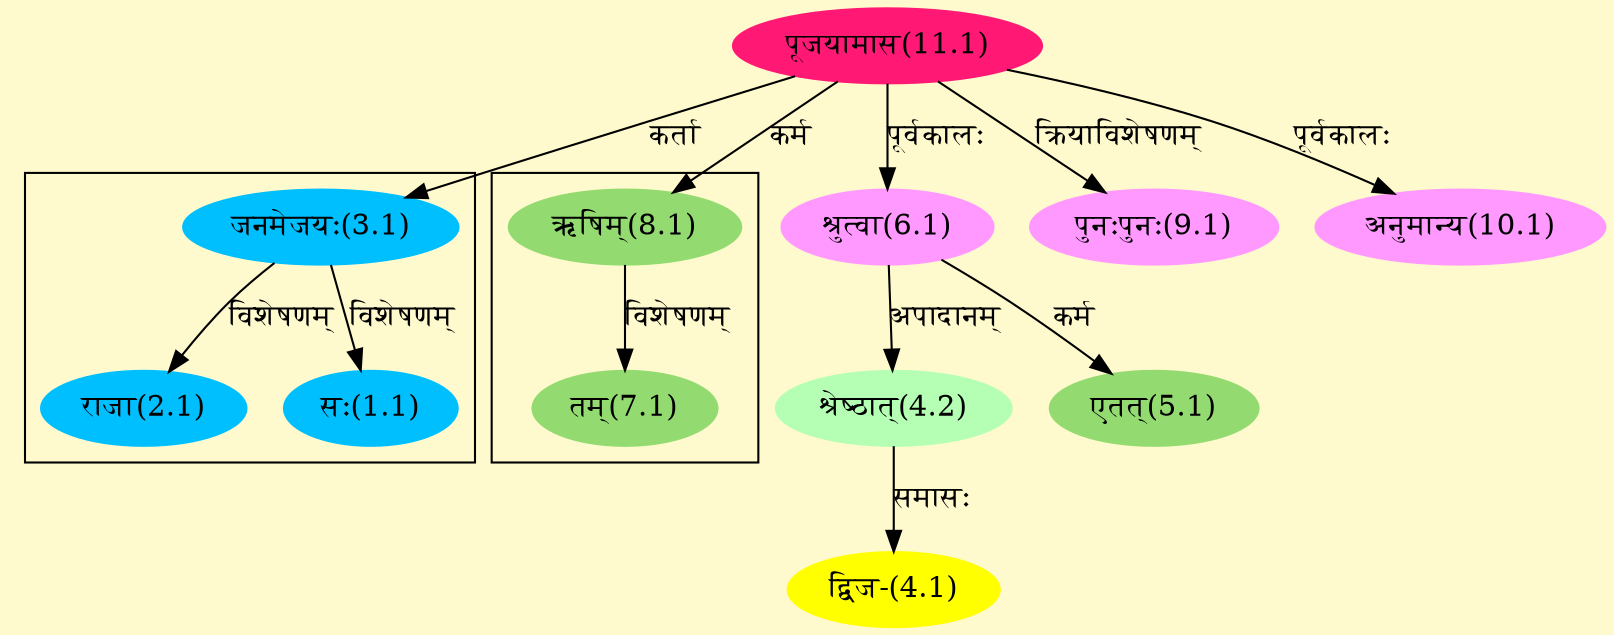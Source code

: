 digraph G{
rankdir=BT;
 compound=true;
 bgcolor="lemonchiffon1";

subgraph cluster_1{
Node1_1 [style=filled, color="#00BFFF" label = "सः(1.1)"]
Node3_1 [style=filled, color="#00BFFF" label = "जनमेजयः(3.1)"]
Node2_1 [style=filled, color="#00BFFF" label = "राजा(2.1)"]

}

subgraph cluster_2{
Node7_1 [style=filled, color="#93DB70" label = "तम्(7.1)"]
Node8_1 [style=filled, color="#93DB70" label = "ऋषिम्(8.1)"]

}
Node3_1 [style=filled, color="#00BFFF" label = "जनमेजयः(3.1)"]
Node11_1 [style=filled, color="#FF1975" label = "पूजयामास(11.1)"]
Node4_1 [style=filled, color="#FFFF00" label = "द्विज-(4.1)"]
Node4_2 [style=filled, color="#B4FFB4" label = "श्रेष्ठात्(4.2)"]
Node6_1 [style=filled, color="#FF99FF" label = "श्रुत्वा(6.1)"]
Node5_1 [style=filled, color="#93DB70" label = "एतत्(5.1)"]
Node8_1 [style=filled, color="#93DB70" label = "ऋषिम्(8.1)"]
Node9_1 [style=filled, color="#FF99FF" label = "पुनःपुनः(9.1)"]
Node10_1 [style=filled, color="#FF99FF" label = "अनुमान्य(10.1)"]
/* Start of Relations section */

Node1_1 -> Node3_1 [  label="विशेषणम्"  dir="back" ]
Node2_1 -> Node3_1 [  label="विशेषणम्"  dir="back" ]
Node3_1 -> Node11_1 [  label="कर्ता"  dir="back" ]
Node4_1 -> Node4_2 [  label="समासः"  dir="back" ]
Node4_2 -> Node6_1 [  label="अपादानम्"  dir="back" ]
Node5_1 -> Node6_1 [  label="कर्म"  dir="back" ]
Node6_1 -> Node11_1 [  label="पूर्वकालः"  dir="back" ]
Node7_1 -> Node8_1 [  label="विशेषणम्"  dir="back" ]
Node8_1 -> Node11_1 [  label="कर्म"  dir="back" ]
Node9_1 -> Node11_1 [  label="क्रियाविशेषणम्"  dir="back" ]
Node10_1 -> Node11_1 [  label="पूर्वकालः"  dir="back" ]
}
